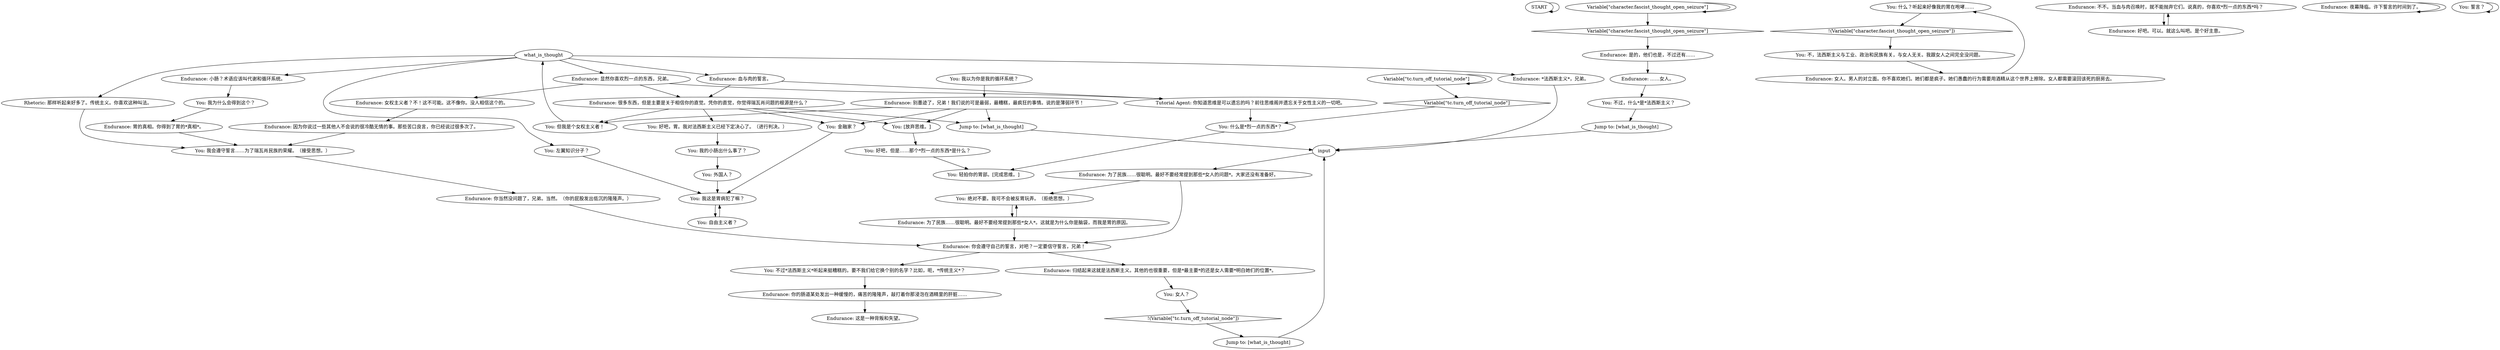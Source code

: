 # THOUGHT / REVACHOLIAN NATIONHOOD
# Endurance explains you are a Fascist. It's all about the Revacholian Nationhood.
# ==================================================
digraph G {
	  0 [label="START"];
	  1 [label="input"];
	  2 [label="what_is_thought"];
	  3 [label="Endurance: 女权主义者？不！这不可能。这不像你。没人相信这个的。"];
	  4 [label="You: 什么？听起来好像我的胃在咆哮……"];
	  5 [label="Endurance: 归结起来这就是法西斯主义。其他的也很重要，但是*最主要*的还是女人需要*明白她们的位置*。"];
	  6 [label="You: 我会遵守誓言……为了瑞瓦肖民族的荣耀。（接受思想。）"];
	  7 [label="Jump to: [what_is_thought]"];
	  8 [label="Endurance: 很多东西，但是主要是关于相信你的直觉。凭你的直觉，你觉得瑞瓦肖问题的根源是什么？"];
	  9 [label="You: [放弃思维。]"];
	  10 [label="You: 外国人？"];
	  11 [label="Endurance: 小肠？术语应该叫代谢和循环系统。"];
	  12 [label="You: 不过*法西斯主义*听起来挺糟糕的。要不我们给它换个别的名字？比如，呃，*传统主义*？"];
	  13 [label="You: 绝对不要。我可不会被反胃玩弄。（拒绝思想。）"];
	  14 [label="You: 不，法西斯主义与工业、政治和民族有关，与女人无关。我跟女人之间完全没问题。"];
	  15 [label="Endurance: 为了民族……很聪明。最好不要经常提到那些*女人的问题*。大家还没有准备好。"];
	  16 [label="Endurance: 显然你喜欢烈一点的东西，兄弟。"];
	  17 [label="You: 但我是个女权主义者！"];
	  18 [label="You: 左翼知识分子？"];
	  19 [label="You: 我为什么会得到这个？"];
	  20 [label="You: 好吧，但是……那个*烈一点的东西*是什么？"];
	  21 [label="Endurance: 不不。当血与肉召唤时，就不能抛弃它们。说真的，你喜欢*烈一点的东西*吗？"];
	  22 [label="Rhetoric: 那样听起来好多了。传统主义。你喜欢这种叫法。"];
	  23 [label="You: 不过，什么*是*法西斯主义？"];
	  24 [label="You: 女人？"];
	  25 [label="Jump to: [what_is_thought]"];
	  26 [label="Tutorial Agent: 你知道思维是可以遗忘的吗？前往思维阁并遗忘关于女性主义的一切吧。"];
	  27 [label="You: 我的小肠出什么事了？"];
	  28 [label="Endurance: 你会遵守自己的誓言，对吧？一定要信守誓言，兄弟！"];
	  29 [label="You: 轻拍你的胃部。[完成思维。]"];
	  30 [label="Endurance: *法西斯主义*，兄弟。"];
	  31 [label="You: 我这是胃病犯了嘛？"];
	  32 [label="Endurance: 是的，他们也是，不过还有……"];
	  33 [label="Endurance: 为了民族……很聪明。最好不要经常提到那些*女人*。这就是为什么你是脑袋，而我是胃的原因。"];
	  34 [label="Endurance: 你的肠道某处发出一种缓慢的，痛苦的隆隆声，敲打着你那浸泡在酒精里的肝脏……"];
	  35 [label="Endurance: 好吧。可以。就这么叫吧。是个好主意。"];
	  36 [label="You: 什么是*烈一点的东西*？"];
	  37 [label="Jump to: [what_is_thought]"];
	  38 [label="You: 自由主义者？"];
	  39 [label="Endurance: 胃的真相。你得到了胃的*真相*。"];
	  40 [label="Endurance: 因为你说过一些其他人不会说的很冷酷无情的事。那些苦口良言，你已经说过很多次了。"];
	  41 [label="Variable[\"tc.turn_off_tutorial_node\"]"];
	  42 [label="Variable[\"tc.turn_off_tutorial_node\"]", shape=diamond];
	  43 [label="!(Variable[\"tc.turn_off_tutorial_node\"])", shape=diamond];
	  44 [label="Endurance: 女人。男人的对立面。你不喜欢她们。她们都是疯子。她们愚蠢的行为需要用酒精从这个世界上擦除。女人都需要滚回该死的厨房去。"];
	  45 [label="Endurance: 你当然没问题了，兄弟。当然。（你的屁股发出低沉的隆隆声。）"];
	  46 [label="Variable[\"character.fascist_thought_open_seizure\"]"];
	  47 [label="Variable[\"character.fascist_thought_open_seizure\"]", shape=diamond];
	  48 [label="!(Variable[\"character.fascist_thought_open_seizure\"])", shape=diamond];
	  49 [label="Endurance: 夜幕降临。许下誓言的时间到了。"];
	  50 [label="You: 誓言？"];
	  51 [label="Endurance: 血与肉的誓言。"];
	  52 [label="You: 好吧，胃。我对法西斯主义已经下定决心了。（进行判决。）"];
	  53 [label="You: 我以为你是我的循环系统？"];
	  54 [label="You: 金融家？"];
	  55 [label="Endurance: ……女人。"];
	  56 [label="Endurance: 别墨迹了，兄弟！我们说的可是最弱，最糟糕，最疯狂的事情。说的是薄弱环节！"];
	  57 [label="Endurance: 这是一种背叛和失望。"];
	  0 -> 0
	  1 -> 15
	  2 -> 11
	  2 -> 16
	  2 -> 18
	  2 -> 51
	  2 -> 22
	  2 -> 30
	  3 -> 40
	  4 -> 48
	  5 -> 24
	  6 -> 45
	  7 -> 1
	  8 -> 37
	  8 -> 9
	  8 -> 17
	  8 -> 52
	  8 -> 54
	  9 -> 20
	  10 -> 31
	  11 -> 19
	  12 -> 34
	  13 -> 33
	  14 -> 44
	  15 -> 28
	  15 -> 13
	  16 -> 8
	  16 -> 26
	  16 -> 3
	  17 -> 2
	  18 -> 31
	  19 -> 39
	  20 -> 29
	  21 -> 35
	  22 -> 6
	  23 -> 7
	  24 -> 43
	  25 -> 1
	  26 -> 36
	  27 -> 10
	  28 -> 12
	  28 -> 5
	  30 -> 1
	  31 -> 38
	  32 -> 55
	  33 -> 28
	  33 -> 13
	  34 -> 57
	  35 -> 21
	  36 -> 29
	  37 -> 1
	  38 -> 31
	  39 -> 6
	  40 -> 6
	  41 -> 41
	  41 -> 42
	  42 -> 36
	  43 -> 25
	  44 -> 4
	  45 -> 28
	  46 -> 46
	  46 -> 47
	  47 -> 32
	  48 -> 14
	  49 -> 49
	  50 -> 50
	  51 -> 8
	  51 -> 26
	  52 -> 27
	  53 -> 56
	  54 -> 31
	  55 -> 23
	  56 -> 9
	  56 -> 37
	  56 -> 54
	  56 -> 17
}

